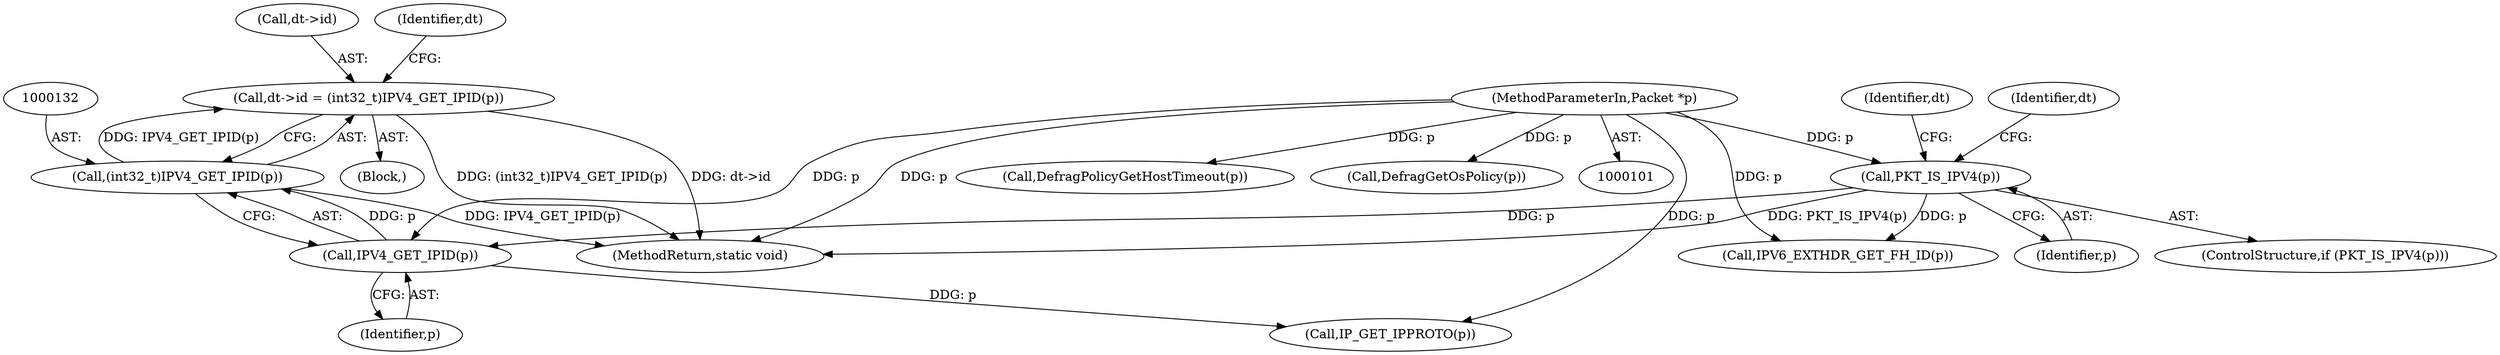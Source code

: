 digraph "0_suricata_4a04f814b15762eb446a5ead4d69d021512df6f8@pointer" {
"1000127" [label="(Call,dt->id = (int32_t)IPV4_GET_IPID(p))"];
"1000131" [label="(Call,(int32_t)IPV4_GET_IPID(p))"];
"1000133" [label="(Call,IPV4_GET_IPID(p))"];
"1000124" [label="(Call,PKT_IS_IPV4(p))"];
"1000103" [label="(MethodParameterIn,Packet *p)"];
"1000128" [label="(Call,dt->id)"];
"1000134" [label="(Identifier,p)"];
"1000125" [label="(Identifier,p)"];
"1000123" [label="(ControlStructure,if (PKT_IS_IPV4(p)))"];
"1000137" [label="(Identifier,dt)"];
"1000129" [label="(Identifier,dt)"];
"1000193" [label="(Call,DefragPolicyGetHostTimeout(p))"];
"1000144" [label="(Identifier,dt)"];
"1000103" [label="(MethodParameterIn,Packet *p)"];
"1000126" [label="(Block,)"];
"1000133" [label="(Call,IPV4_GET_IPID(p))"];
"1000214" [label="(MethodReturn,static void)"];
"1000159" [label="(Call,IP_GET_IPPROTO(p))"];
"1000148" [label="(Call,IPV6_EXTHDR_GET_FH_ID(p))"];
"1000127" [label="(Call,dt->id = (int32_t)IPV4_GET_IPID(p))"];
"1000187" [label="(Call,DefragGetOsPolicy(p))"];
"1000131" [label="(Call,(int32_t)IPV4_GET_IPID(p))"];
"1000124" [label="(Call,PKT_IS_IPV4(p))"];
"1000127" -> "1000126"  [label="AST: "];
"1000127" -> "1000131"  [label="CFG: "];
"1000128" -> "1000127"  [label="AST: "];
"1000131" -> "1000127"  [label="AST: "];
"1000137" -> "1000127"  [label="CFG: "];
"1000127" -> "1000214"  [label="DDG: dt->id"];
"1000127" -> "1000214"  [label="DDG: (int32_t)IPV4_GET_IPID(p)"];
"1000131" -> "1000127"  [label="DDG: IPV4_GET_IPID(p)"];
"1000131" -> "1000133"  [label="CFG: "];
"1000132" -> "1000131"  [label="AST: "];
"1000133" -> "1000131"  [label="AST: "];
"1000131" -> "1000214"  [label="DDG: IPV4_GET_IPID(p)"];
"1000133" -> "1000131"  [label="DDG: p"];
"1000133" -> "1000134"  [label="CFG: "];
"1000134" -> "1000133"  [label="AST: "];
"1000124" -> "1000133"  [label="DDG: p"];
"1000103" -> "1000133"  [label="DDG: p"];
"1000133" -> "1000159"  [label="DDG: p"];
"1000124" -> "1000123"  [label="AST: "];
"1000124" -> "1000125"  [label="CFG: "];
"1000125" -> "1000124"  [label="AST: "];
"1000129" -> "1000124"  [label="CFG: "];
"1000144" -> "1000124"  [label="CFG: "];
"1000124" -> "1000214"  [label="DDG: PKT_IS_IPV4(p)"];
"1000103" -> "1000124"  [label="DDG: p"];
"1000124" -> "1000148"  [label="DDG: p"];
"1000103" -> "1000101"  [label="AST: "];
"1000103" -> "1000214"  [label="DDG: p"];
"1000103" -> "1000148"  [label="DDG: p"];
"1000103" -> "1000159"  [label="DDG: p"];
"1000103" -> "1000187"  [label="DDG: p"];
"1000103" -> "1000193"  [label="DDG: p"];
}
